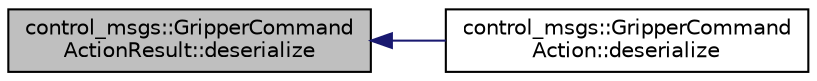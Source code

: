 digraph "control_msgs::GripperCommandActionResult::deserialize"
{
  edge [fontname="Helvetica",fontsize="10",labelfontname="Helvetica",labelfontsize="10"];
  node [fontname="Helvetica",fontsize="10",shape=record];
  rankdir="LR";
  Node1 [label="control_msgs::GripperCommand\lActionResult::deserialize",height=0.2,width=0.4,color="black", fillcolor="grey75", style="filled" fontcolor="black"];
  Node1 -> Node2 [dir="back",color="midnightblue",fontsize="10",style="solid",fontname="Helvetica"];
  Node2 [label="control_msgs::GripperCommand\lAction::deserialize",height=0.2,width=0.4,color="black", fillcolor="white", style="filled",URL="$classcontrol__msgs_1_1_gripper_command_action.html#ae2efe897288c519a9759ce6b76c06cd4"];
}
